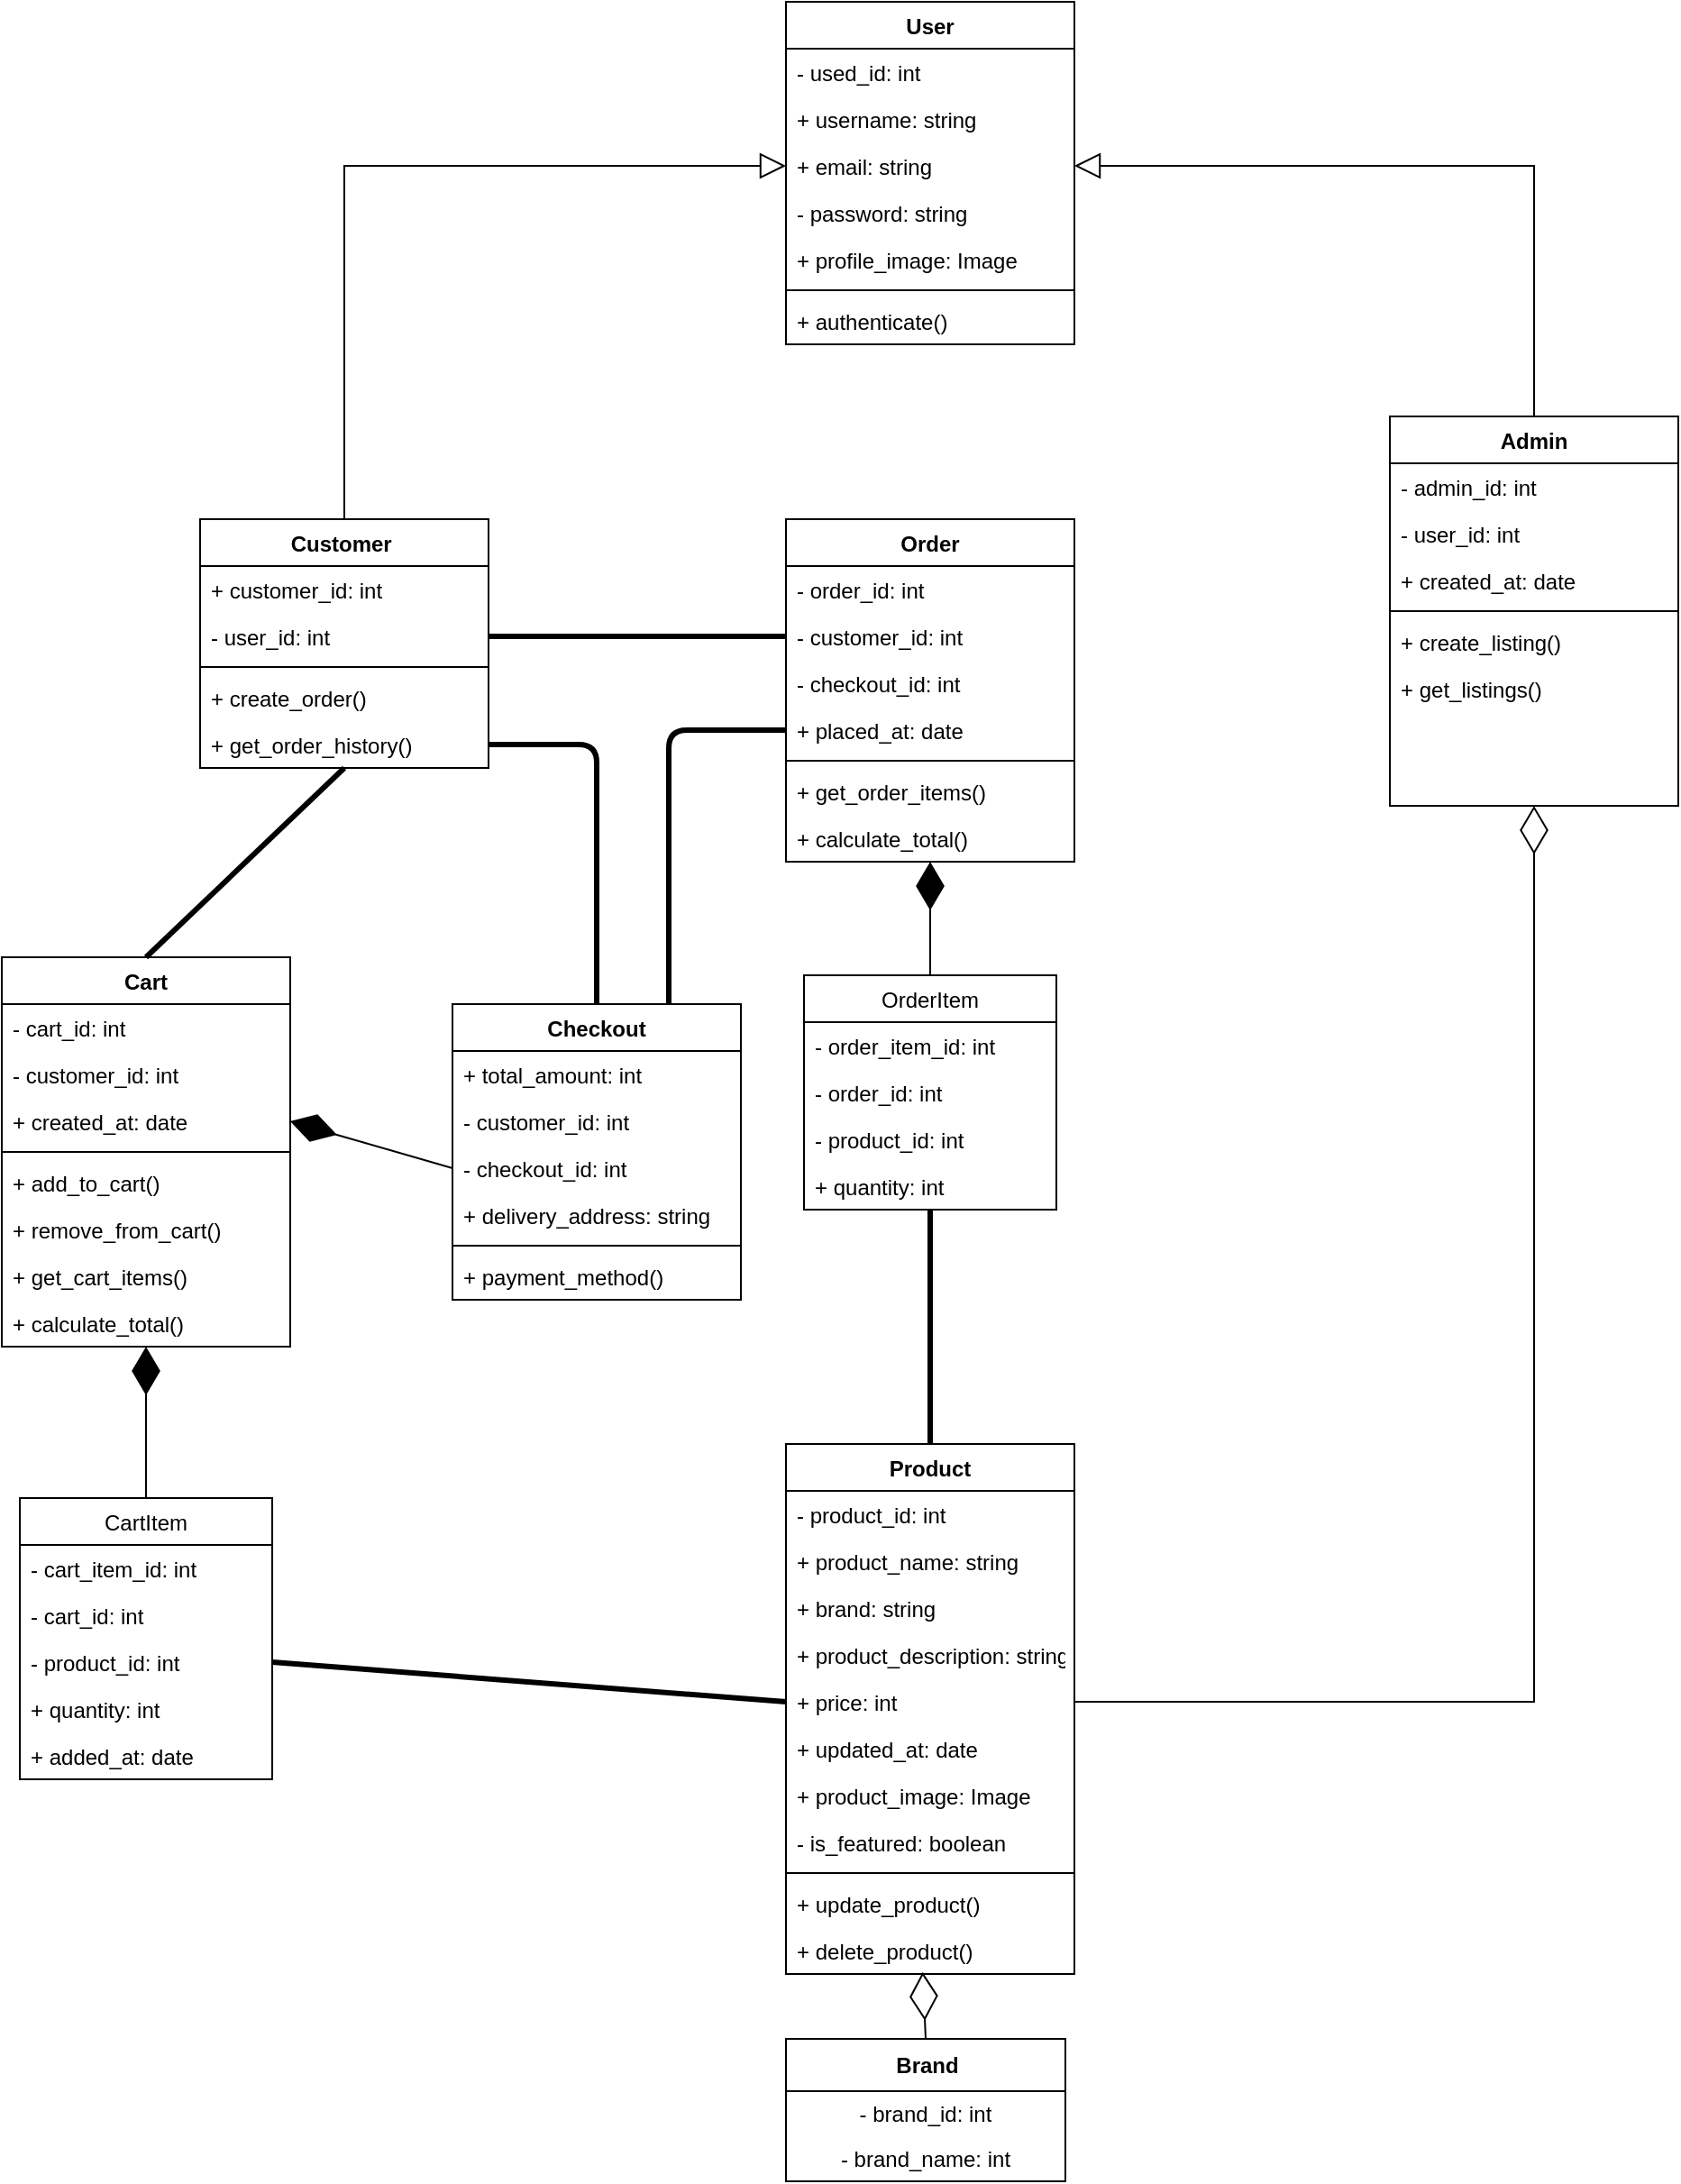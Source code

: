 <mxfile>
    <diagram id="GBC90QQswyy_5zioDBHq" name="Page-1">
        <mxGraphModel dx="2200" dy="878" grid="1" gridSize="10" guides="1" tooltips="1" connect="1" arrows="1" fold="1" page="1" pageScale="1" pageWidth="850" pageHeight="1100" math="0" shadow="0">
            <root>
                <mxCell id="0"/>
                <mxCell id="1" parent="0"/>
                <mxCell id="208" value="User" style="swimlane;fontStyle=1;align=center;verticalAlign=top;childLayout=stackLayout;horizontal=1;startSize=26;horizontalStack=0;resizeParent=1;resizeParentMax=0;resizeLast=0;collapsible=1;marginBottom=0;" parent="1" vertex="1">
                    <mxGeometry x="345" y="20" width="160" height="190" as="geometry"/>
                </mxCell>
                <mxCell id="209" value="- used_id: int" style="text;strokeColor=none;fillColor=none;align=left;verticalAlign=top;spacingLeft=4;spacingRight=4;overflow=hidden;rotatable=0;points=[[0,0.5],[1,0.5]];portConstraint=eastwest;" parent="208" vertex="1">
                    <mxGeometry y="26" width="160" height="26" as="geometry"/>
                </mxCell>
                <mxCell id="269" value="+ username: string" style="text;strokeColor=none;fillColor=none;align=left;verticalAlign=top;spacingLeft=4;spacingRight=4;overflow=hidden;rotatable=0;points=[[0,0.5],[1,0.5]];portConstraint=eastwest;" parent="208" vertex="1">
                    <mxGeometry y="52" width="160" height="26" as="geometry"/>
                </mxCell>
                <mxCell id="270" value="+ email: string" style="text;strokeColor=none;fillColor=none;align=left;verticalAlign=top;spacingLeft=4;spacingRight=4;overflow=hidden;rotatable=0;points=[[0,0.5],[1,0.5]];portConstraint=eastwest;" parent="208" vertex="1">
                    <mxGeometry y="78" width="160" height="26" as="geometry"/>
                </mxCell>
                <mxCell id="272" value="- password: string" style="text;strokeColor=none;fillColor=none;align=left;verticalAlign=top;spacingLeft=4;spacingRight=4;overflow=hidden;rotatable=0;points=[[0,0.5],[1,0.5]];portConstraint=eastwest;" parent="208" vertex="1">
                    <mxGeometry y="104" width="160" height="26" as="geometry"/>
                </mxCell>
                <mxCell id="273" value="+ profile_image: Image" style="text;strokeColor=none;fillColor=none;align=left;verticalAlign=top;spacingLeft=4;spacingRight=4;overflow=hidden;rotatable=0;points=[[0,0.5],[1,0.5]];portConstraint=eastwest;" parent="208" vertex="1">
                    <mxGeometry y="130" width="160" height="26" as="geometry"/>
                </mxCell>
                <mxCell id="210" value="" style="line;strokeWidth=1;fillColor=none;align=left;verticalAlign=middle;spacingTop=-1;spacingLeft=3;spacingRight=3;rotatable=0;labelPosition=right;points=[];portConstraint=eastwest;strokeColor=inherit;" parent="208" vertex="1">
                    <mxGeometry y="156" width="160" height="8" as="geometry"/>
                </mxCell>
                <mxCell id="274" value="+ authenticate()" style="text;strokeColor=none;fillColor=none;align=left;verticalAlign=top;spacingLeft=4;spacingRight=4;overflow=hidden;rotatable=0;points=[[0,0.5],[1,0.5]];portConstraint=eastwest;" parent="208" vertex="1">
                    <mxGeometry y="164" width="160" height="26" as="geometry"/>
                </mxCell>
                <mxCell id="275" value="Customer " style="swimlane;fontStyle=1;align=center;verticalAlign=top;childLayout=stackLayout;horizontal=1;startSize=26;horizontalStack=0;resizeParent=1;resizeParentMax=0;resizeLast=0;collapsible=1;marginBottom=0;" parent="1" vertex="1">
                    <mxGeometry x="20" y="307" width="160" height="138" as="geometry"/>
                </mxCell>
                <mxCell id="276" value="+ customer_id: int" style="text;strokeColor=none;fillColor=none;align=left;verticalAlign=top;spacingLeft=4;spacingRight=4;overflow=hidden;rotatable=0;points=[[0,0.5],[1,0.5]];portConstraint=eastwest;" parent="275" vertex="1">
                    <mxGeometry y="26" width="160" height="26" as="geometry"/>
                </mxCell>
                <mxCell id="279" value="- user_id: int" style="text;strokeColor=none;fillColor=none;align=left;verticalAlign=top;spacingLeft=4;spacingRight=4;overflow=hidden;rotatable=0;points=[[0,0.5],[1,0.5]];portConstraint=eastwest;" parent="275" vertex="1">
                    <mxGeometry y="52" width="160" height="26" as="geometry"/>
                </mxCell>
                <mxCell id="277" value="" style="line;strokeWidth=1;fillColor=none;align=left;verticalAlign=middle;spacingTop=-1;spacingLeft=3;spacingRight=3;rotatable=0;labelPosition=right;points=[];portConstraint=eastwest;strokeColor=inherit;" parent="275" vertex="1">
                    <mxGeometry y="78" width="160" height="8" as="geometry"/>
                </mxCell>
                <mxCell id="278" value="+ create_order()" style="text;strokeColor=none;fillColor=none;align=left;verticalAlign=top;spacingLeft=4;spacingRight=4;overflow=hidden;rotatable=0;points=[[0,0.5],[1,0.5]];portConstraint=eastwest;" parent="275" vertex="1">
                    <mxGeometry y="86" width="160" height="26" as="geometry"/>
                </mxCell>
                <mxCell id="280" value="+ get_order_history()" style="text;strokeColor=none;fillColor=none;align=left;verticalAlign=top;spacingLeft=4;spacingRight=4;overflow=hidden;rotatable=1;points=[[0,0.5],[1,0.5]];portConstraint=eastwest;movable=1;resizable=1;deletable=1;editable=1;connectable=1;" parent="275" vertex="1">
                    <mxGeometry y="112" width="160" height="26" as="geometry"/>
                </mxCell>
                <mxCell id="281" value="Admin" style="swimlane;fontStyle=1;align=center;verticalAlign=top;childLayout=stackLayout;horizontal=1;startSize=26;horizontalStack=0;resizeParent=1;resizeParentMax=0;resizeLast=0;collapsible=1;marginBottom=0;" parent="1" vertex="1">
                    <mxGeometry x="680" y="250" width="160" height="216" as="geometry"/>
                </mxCell>
                <mxCell id="282" value="- admin_id: int" style="text;strokeColor=none;fillColor=none;align=left;verticalAlign=top;spacingLeft=4;spacingRight=4;overflow=hidden;rotatable=0;points=[[0,0.5],[1,0.5]];portConstraint=eastwest;" parent="281" vertex="1">
                    <mxGeometry y="26" width="160" height="26" as="geometry"/>
                </mxCell>
                <mxCell id="283" value="- user_id: int" style="text;strokeColor=none;fillColor=none;align=left;verticalAlign=top;spacingLeft=4;spacingRight=4;overflow=hidden;rotatable=0;points=[[0,0.5],[1,0.5]];portConstraint=eastwest;" parent="281" vertex="1">
                    <mxGeometry y="52" width="160" height="26" as="geometry"/>
                </mxCell>
                <mxCell id="288" value="+ created_at: date" style="text;strokeColor=none;fillColor=none;align=left;verticalAlign=top;spacingLeft=4;spacingRight=4;overflow=hidden;rotatable=0;points=[[0,0.5],[1,0.5]];portConstraint=eastwest;" parent="281" vertex="1">
                    <mxGeometry y="78" width="160" height="26" as="geometry"/>
                </mxCell>
                <mxCell id="284" value="" style="line;strokeWidth=1;fillColor=none;align=left;verticalAlign=middle;spacingTop=-1;spacingLeft=3;spacingRight=3;rotatable=0;labelPosition=right;points=[];portConstraint=eastwest;strokeColor=inherit;" parent="281" vertex="1">
                    <mxGeometry y="104" width="160" height="8" as="geometry"/>
                </mxCell>
                <mxCell id="350" value="" style="group" parent="281" vertex="1" connectable="0">
                    <mxGeometry y="112" width="160" height="104" as="geometry"/>
                </mxCell>
                <mxCell id="285" value="+ create_listing()" style="text;strokeColor=none;fillColor=none;align=left;verticalAlign=top;spacingLeft=4;spacingRight=4;overflow=hidden;rotatable=0;points=[[0,0.5],[1,0.5]];portConstraint=eastwest;" parent="350" vertex="1">
                    <mxGeometry width="160" height="26" as="geometry"/>
                </mxCell>
                <mxCell id="292" value="+ get_listings()" style="text;strokeColor=none;fillColor=none;align=left;verticalAlign=top;spacingLeft=4;spacingRight=4;overflow=hidden;rotatable=0;points=[[0,0.5],[1,0.5]];portConstraint=eastwest;" parent="350" vertex="1">
                    <mxGeometry y="26" width="160" height="26" as="geometry"/>
                </mxCell>
                <mxCell id="293" value="Product" style="swimlane;fontStyle=1;align=center;verticalAlign=top;childLayout=stackLayout;horizontal=1;startSize=26;horizontalStack=0;resizeParent=1;resizeParentMax=0;resizeLast=0;collapsible=1;marginBottom=0;" parent="1" vertex="1">
                    <mxGeometry x="345" y="820" width="160" height="294" as="geometry"/>
                </mxCell>
                <mxCell id="295" value="- product_id: int" style="text;strokeColor=none;fillColor=none;align=left;verticalAlign=top;spacingLeft=4;spacingRight=4;overflow=hidden;rotatable=0;points=[[0,0.5],[1,0.5]];portConstraint=eastwest;" parent="293" vertex="1">
                    <mxGeometry y="26" width="160" height="26" as="geometry"/>
                </mxCell>
                <mxCell id="296" value="+ product_name: string" style="text;strokeColor=none;fillColor=none;align=left;verticalAlign=top;spacingLeft=4;spacingRight=4;overflow=hidden;rotatable=0;points=[[0,0.5],[1,0.5]];portConstraint=eastwest;" parent="293" vertex="1">
                    <mxGeometry y="52" width="160" height="26" as="geometry"/>
                </mxCell>
                <mxCell id="374" value="+ brand: string" style="text;strokeColor=none;fillColor=none;align=left;verticalAlign=top;spacingLeft=4;spacingRight=4;overflow=hidden;rotatable=0;points=[[0,0.5],[1,0.5]];portConstraint=eastwest;" parent="293" vertex="1">
                    <mxGeometry y="78" width="160" height="26" as="geometry"/>
                </mxCell>
                <mxCell id="297" value="+ product_description: string" style="text;strokeColor=none;fillColor=none;align=left;verticalAlign=top;spacingLeft=4;spacingRight=4;overflow=hidden;rotatable=0;points=[[0,0.5],[1,0.5]];portConstraint=eastwest;" parent="293" vertex="1">
                    <mxGeometry y="104" width="160" height="26" as="geometry"/>
                </mxCell>
                <mxCell id="305" value="+ price: int" style="text;strokeColor=none;fillColor=none;align=left;verticalAlign=top;spacingLeft=4;spacingRight=4;overflow=hidden;rotatable=0;points=[[0,0.5],[1,0.5]];portConstraint=eastwest;" parent="293" vertex="1">
                    <mxGeometry y="130" width="160" height="26" as="geometry"/>
                </mxCell>
                <mxCell id="298" value="+ updated_at: date" style="text;strokeColor=none;fillColor=none;align=left;verticalAlign=top;spacingLeft=4;spacingRight=4;overflow=hidden;rotatable=0;points=[[0,0.5],[1,0.5]];portConstraint=eastwest;" parent="293" vertex="1">
                    <mxGeometry y="156" width="160" height="26" as="geometry"/>
                </mxCell>
                <mxCell id="299" value="+ product_image: Image" style="text;strokeColor=none;fillColor=none;align=left;verticalAlign=top;spacingLeft=4;spacingRight=4;overflow=hidden;rotatable=0;points=[[0,0.5],[1,0.5]];portConstraint=eastwest;" parent="293" vertex="1">
                    <mxGeometry y="182" width="160" height="26" as="geometry"/>
                </mxCell>
                <mxCell id="375" value="- is_featured: boolean" style="text;strokeColor=none;fillColor=none;align=left;verticalAlign=top;spacingLeft=4;spacingRight=4;overflow=hidden;rotatable=0;points=[[0,0.5],[1,0.5]];portConstraint=eastwest;" parent="293" vertex="1">
                    <mxGeometry y="208" width="160" height="26" as="geometry"/>
                </mxCell>
                <mxCell id="300" value="" style="line;strokeWidth=1;fillColor=none;align=left;verticalAlign=middle;spacingTop=-1;spacingLeft=3;spacingRight=3;rotatable=0;labelPosition=right;points=[];portConstraint=eastwest;strokeColor=inherit;" parent="293" vertex="1">
                    <mxGeometry y="234" width="160" height="8" as="geometry"/>
                </mxCell>
                <mxCell id="301" value="+ update_product()" style="text;strokeColor=none;fillColor=none;align=left;verticalAlign=top;spacingLeft=4;spacingRight=4;overflow=hidden;rotatable=0;points=[[0,0.5],[1,0.5]];portConstraint=eastwest;" parent="293" vertex="1">
                    <mxGeometry y="242" width="160" height="26" as="geometry"/>
                </mxCell>
                <mxCell id="302" value="+ delete_product()" style="text;strokeColor=none;fillColor=none;align=left;verticalAlign=top;spacingLeft=4;spacingRight=4;overflow=hidden;rotatable=0;points=[[0,0.5],[1,0.5]];portConstraint=eastwest;" parent="293" vertex="1">
                    <mxGeometry y="268" width="160" height="26" as="geometry"/>
                </mxCell>
                <mxCell id="306" value="Cart" style="swimlane;fontStyle=1;align=center;verticalAlign=top;childLayout=stackLayout;horizontal=1;startSize=26;horizontalStack=0;resizeParent=1;resizeParentMax=0;resizeLast=0;collapsible=1;marginBottom=0;" parent="1" vertex="1">
                    <mxGeometry x="-90" y="550" width="160" height="216" as="geometry"/>
                </mxCell>
                <mxCell id="307" value="- cart_id: int" style="text;strokeColor=none;fillColor=none;align=left;verticalAlign=top;spacingLeft=4;spacingRight=4;overflow=hidden;rotatable=0;points=[[0,0.5],[1,0.5]];portConstraint=eastwest;" parent="306" vertex="1">
                    <mxGeometry y="26" width="160" height="26" as="geometry"/>
                </mxCell>
                <mxCell id="308" value="- customer_id: int" style="text;strokeColor=none;fillColor=none;align=left;verticalAlign=top;spacingLeft=4;spacingRight=4;overflow=hidden;rotatable=0;points=[[0,0.5],[1,0.5]];portConstraint=eastwest;" parent="306" vertex="1">
                    <mxGeometry y="52" width="160" height="26" as="geometry"/>
                </mxCell>
                <mxCell id="311" value="+ created_at: date" style="text;strokeColor=none;fillColor=none;align=left;verticalAlign=top;spacingLeft=4;spacingRight=4;overflow=hidden;rotatable=0;points=[[0,0.5],[1,0.5]];portConstraint=eastwest;" parent="306" vertex="1">
                    <mxGeometry y="78" width="160" height="26" as="geometry"/>
                </mxCell>
                <mxCell id="313" value="" style="line;strokeWidth=1;fillColor=none;align=left;verticalAlign=middle;spacingTop=-1;spacingLeft=3;spacingRight=3;rotatable=0;labelPosition=right;points=[];portConstraint=eastwest;strokeColor=inherit;" parent="306" vertex="1">
                    <mxGeometry y="104" width="160" height="8" as="geometry"/>
                </mxCell>
                <mxCell id="348" value="" style="group" parent="306" vertex="1" connectable="0">
                    <mxGeometry y="112" width="160" height="104" as="geometry"/>
                </mxCell>
                <mxCell id="314" value="+ add_to_cart()" style="text;strokeColor=none;fillColor=none;align=left;verticalAlign=top;spacingLeft=4;spacingRight=4;overflow=hidden;rotatable=0;points=[[0,0.5],[1,0.5]];portConstraint=eastwest;" parent="348" vertex="1">
                    <mxGeometry width="160" height="26" as="geometry"/>
                </mxCell>
                <mxCell id="315" value="+ remove_from_cart()" style="text;strokeColor=none;fillColor=none;align=left;verticalAlign=top;spacingLeft=4;spacingRight=4;overflow=hidden;rotatable=0;points=[[0,0.5],[1,0.5]];portConstraint=eastwest;" parent="348" vertex="1">
                    <mxGeometry y="26" width="160" height="26" as="geometry"/>
                </mxCell>
                <mxCell id="316" value="+ get_cart_items()" style="text;strokeColor=none;fillColor=none;align=left;verticalAlign=top;spacingLeft=4;spacingRight=4;overflow=hidden;rotatable=0;points=[[0,0.5],[1,0.5]];portConstraint=eastwest;" parent="348" vertex="1">
                    <mxGeometry y="52" width="160" height="26" as="geometry"/>
                </mxCell>
                <mxCell id="317" value="+ calculate_total()" style="text;strokeColor=none;fillColor=none;align=left;verticalAlign=top;spacingLeft=4;spacingRight=4;overflow=hidden;rotatable=0;points=[[0,0.5],[1,0.5]];portConstraint=eastwest;" parent="348" vertex="1">
                    <mxGeometry y="78" width="160" height="26" as="geometry"/>
                </mxCell>
                <mxCell id="318" value="CartItem" style="swimlane;fontStyle=0;childLayout=stackLayout;horizontal=1;startSize=26;fillColor=none;horizontalStack=0;resizeParent=1;resizeParentMax=0;resizeLast=0;collapsible=1;marginBottom=0;" parent="1" vertex="1">
                    <mxGeometry x="-80" y="850" width="140" height="156" as="geometry"/>
                </mxCell>
                <mxCell id="319" value="- cart_item_id: int" style="text;strokeColor=none;fillColor=none;align=left;verticalAlign=top;spacingLeft=4;spacingRight=4;overflow=hidden;rotatable=0;points=[[0,0.5],[1,0.5]];portConstraint=eastwest;" parent="318" vertex="1">
                    <mxGeometry y="26" width="140" height="26" as="geometry"/>
                </mxCell>
                <mxCell id="320" value="- cart_id: int" style="text;strokeColor=none;fillColor=none;align=left;verticalAlign=top;spacingLeft=4;spacingRight=4;overflow=hidden;rotatable=0;points=[[0,0.5],[1,0.5]];portConstraint=eastwest;" parent="318" vertex="1">
                    <mxGeometry y="52" width="140" height="26" as="geometry"/>
                </mxCell>
                <mxCell id="321" value="- product_id: int" style="text;strokeColor=none;fillColor=none;align=left;verticalAlign=top;spacingLeft=4;spacingRight=4;overflow=hidden;rotatable=0;points=[[0,0.5],[1,0.5]];portConstraint=eastwest;" parent="318" vertex="1">
                    <mxGeometry y="78" width="140" height="26" as="geometry"/>
                </mxCell>
                <mxCell id="322" value="+ quantity: int" style="text;strokeColor=none;fillColor=none;align=left;verticalAlign=top;spacingLeft=4;spacingRight=4;overflow=hidden;rotatable=0;points=[[0,0.5],[1,0.5]];portConstraint=eastwest;" parent="318" vertex="1">
                    <mxGeometry y="104" width="140" height="26" as="geometry"/>
                </mxCell>
                <mxCell id="323" value="+ added_at: date" style="text;strokeColor=none;fillColor=none;align=left;verticalAlign=top;spacingLeft=4;spacingRight=4;overflow=hidden;rotatable=0;points=[[0,0.5],[1,0.5]];portConstraint=eastwest;" parent="318" vertex="1">
                    <mxGeometry y="130" width="140" height="26" as="geometry"/>
                </mxCell>
                <mxCell id="324" value="Order" style="swimlane;fontStyle=1;align=center;verticalAlign=top;childLayout=stackLayout;horizontal=1;startSize=26;horizontalStack=0;resizeParent=1;resizeParentMax=0;resizeLast=0;collapsible=1;marginBottom=0;" parent="1" vertex="1">
                    <mxGeometry x="345" y="307" width="160" height="190" as="geometry"/>
                </mxCell>
                <mxCell id="325" value="- order_id: int" style="text;strokeColor=none;fillColor=none;align=left;verticalAlign=top;spacingLeft=4;spacingRight=4;overflow=hidden;rotatable=0;points=[[0,0.5],[1,0.5]];portConstraint=eastwest;" parent="324" vertex="1">
                    <mxGeometry y="26" width="160" height="26" as="geometry"/>
                </mxCell>
                <mxCell id="326" value="- customer_id: int" style="text;strokeColor=none;fillColor=none;align=left;verticalAlign=top;spacingLeft=4;spacingRight=4;overflow=hidden;rotatable=0;points=[[0,0.5],[1,0.5]];portConstraint=eastwest;" parent="324" vertex="1">
                    <mxGeometry y="52" width="160" height="26" as="geometry"/>
                </mxCell>
                <mxCell id="373" value="- checkout_id: int" style="text;strokeColor=none;fillColor=none;align=left;verticalAlign=top;spacingLeft=4;spacingRight=4;overflow=hidden;rotatable=0;points=[[0,0.5],[1,0.5]];portConstraint=eastwest;" parent="324" vertex="1">
                    <mxGeometry y="78" width="160" height="26" as="geometry"/>
                </mxCell>
                <mxCell id="327" value="+ placed_at: date" style="text;strokeColor=none;fillColor=none;align=left;verticalAlign=top;spacingLeft=4;spacingRight=4;overflow=hidden;rotatable=0;points=[[0,0.5],[1,0.5]];portConstraint=eastwest;" parent="324" vertex="1">
                    <mxGeometry y="104" width="160" height="26" as="geometry"/>
                </mxCell>
                <mxCell id="328" value="" style="line;strokeWidth=1;fillColor=none;align=left;verticalAlign=middle;spacingTop=-1;spacingLeft=3;spacingRight=3;rotatable=0;labelPosition=right;points=[];portConstraint=eastwest;strokeColor=inherit;" parent="324" vertex="1">
                    <mxGeometry y="130" width="160" height="8" as="geometry"/>
                </mxCell>
                <mxCell id="343" value="" style="group" parent="324" vertex="1" connectable="0">
                    <mxGeometry y="138" width="160" height="52" as="geometry"/>
                </mxCell>
                <mxCell id="331" value="+ get_order_items()" style="text;strokeColor=none;fillColor=none;align=left;verticalAlign=top;spacingLeft=4;spacingRight=4;overflow=hidden;rotatable=0;points=[[0,0.5],[1,0.5]];portConstraint=eastwest;" parent="343" vertex="1">
                    <mxGeometry width="160" height="26" as="geometry"/>
                </mxCell>
                <mxCell id="332" value="+ calculate_total()" style="text;strokeColor=none;fillColor=none;align=left;verticalAlign=top;spacingLeft=4;spacingRight=4;overflow=hidden;rotatable=0;points=[[0,0.5],[1,0.5]];portConstraint=eastwest;" parent="343" vertex="1">
                    <mxGeometry y="26" width="160" height="26" as="geometry"/>
                </mxCell>
                <mxCell id="333" value="OrderItem" style="swimlane;fontStyle=0;childLayout=stackLayout;horizontal=1;startSize=26;fillColor=none;horizontalStack=0;resizeParent=1;resizeParentMax=0;resizeLast=0;collapsible=1;marginBottom=0;" parent="1" vertex="1">
                    <mxGeometry x="355" y="560" width="140" height="130" as="geometry"/>
                </mxCell>
                <mxCell id="334" value="- order_item_id: int" style="text;strokeColor=none;fillColor=none;align=left;verticalAlign=top;spacingLeft=4;spacingRight=4;overflow=hidden;rotatable=0;points=[[0,0.5],[1,0.5]];portConstraint=eastwest;" parent="333" vertex="1">
                    <mxGeometry y="26" width="140" height="26" as="geometry"/>
                </mxCell>
                <mxCell id="335" value="- order_id: int" style="text;strokeColor=none;fillColor=none;align=left;verticalAlign=top;spacingLeft=4;spacingRight=4;overflow=hidden;rotatable=0;points=[[0,0.5],[1,0.5]];portConstraint=eastwest;" parent="333" vertex="1">
                    <mxGeometry y="52" width="140" height="26" as="geometry"/>
                </mxCell>
                <mxCell id="336" value="- product_id: int" style="text;strokeColor=none;fillColor=none;align=left;verticalAlign=top;spacingLeft=4;spacingRight=4;overflow=hidden;rotatable=0;points=[[0,0.5],[1,0.5]];portConstraint=eastwest;" parent="333" vertex="1">
                    <mxGeometry y="78" width="140" height="26" as="geometry"/>
                </mxCell>
                <mxCell id="337" value="+ quantity: int" style="text;strokeColor=none;fillColor=none;align=left;verticalAlign=top;spacingLeft=4;spacingRight=4;overflow=hidden;rotatable=1;points=[[0,0.5],[1,0.5]];portConstraint=eastwest;movable=1;resizable=1;deletable=1;editable=1;connectable=1;" parent="333" vertex="1">
                    <mxGeometry y="104" width="140" height="26" as="geometry"/>
                </mxCell>
                <mxCell id="339" value="" style="endArrow=none;startArrow=none;endFill=0;startFill=0;endSize=8;html=1;verticalAlign=bottom;labelBackgroundColor=none;strokeWidth=3;rounded=0;entryX=0;entryY=0.5;entryDx=0;entryDy=0;exitX=1;exitY=0.5;exitDx=0;exitDy=0;" parent="1" source="279" target="326" edge="1">
                    <mxGeometry width="160" relative="1" as="geometry">
                        <mxPoint x="130" y="490" as="sourcePoint"/>
                        <mxPoint x="290" y="490" as="targetPoint"/>
                    </mxGeometry>
                </mxCell>
                <mxCell id="340" value="" style="edgeStyle=orthogonalEdgeStyle;html=1;endSize=12;endArrow=block;endFill=0;rounded=0;exitX=0.5;exitY=0;exitDx=0;exitDy=0;entryX=0;entryY=0.5;entryDx=0;entryDy=0;" parent="1" source="275" target="270" edge="1">
                    <mxGeometry width="160" relative="1" as="geometry">
                        <mxPoint x="230" y="360" as="sourcePoint"/>
                        <mxPoint x="390" y="360" as="targetPoint"/>
                    </mxGeometry>
                </mxCell>
                <mxCell id="341" value="" style="edgeStyle=orthogonalEdgeStyle;html=1;endSize=12;endArrow=block;endFill=0;rounded=0;entryX=1;entryY=0.5;entryDx=0;entryDy=0;exitX=0.5;exitY=0;exitDx=0;exitDy=0;" parent="1" source="281" target="270" edge="1">
                    <mxGeometry width="160" relative="1" as="geometry">
                        <mxPoint x="320" y="360" as="sourcePoint"/>
                        <mxPoint x="480" y="360" as="targetPoint"/>
                    </mxGeometry>
                </mxCell>
                <mxCell id="346" value="" style="endArrow=diamondThin;endFill=1;endSize=24;html=1;rounded=0;entryX=0.5;entryY=1;entryDx=0;entryDy=0;" parent="1" source="333" target="324" edge="1">
                    <mxGeometry width="160" relative="1" as="geometry">
                        <mxPoint x="130" y="600" as="sourcePoint"/>
                        <mxPoint x="350" y="510" as="targetPoint"/>
                    </mxGeometry>
                </mxCell>
                <mxCell id="347" value="" style="endArrow=diamondThin;endFill=1;endSize=24;html=1;rounded=0;exitX=0.5;exitY=0;exitDx=0;exitDy=0;entryX=0.5;entryY=1;entryDx=0;entryDy=0;" parent="1" source="318" target="306" edge="1">
                    <mxGeometry width="160" relative="1" as="geometry">
                        <mxPoint x="-20.62" y="859.0" as="sourcePoint"/>
                        <mxPoint x="-10" y="770" as="targetPoint"/>
                    </mxGeometry>
                </mxCell>
                <mxCell id="349" value="" style="endArrow=diamondThin;endFill=0;endSize=24;html=1;rounded=0;exitX=1;exitY=0.5;exitDx=0;exitDy=0;entryX=0.5;entryY=1;entryDx=0;entryDy=0;edgeStyle=orthogonalEdgeStyle;" parent="1" source="305" target="281" edge="1">
                    <mxGeometry width="160" relative="1" as="geometry">
                        <mxPoint x="320" y="740" as="sourcePoint"/>
                        <mxPoint x="770" y="680" as="targetPoint"/>
                    </mxGeometry>
                </mxCell>
                <mxCell id="351" value="" style="endArrow=none;startArrow=none;endFill=0;startFill=0;endSize=8;html=1;verticalAlign=bottom;labelBackgroundColor=none;strokeWidth=3;rounded=0;entryX=0;entryY=0.5;entryDx=0;entryDy=0;exitX=1;exitY=0.5;exitDx=0;exitDy=0;" parent="1" source="321" target="305" edge="1">
                    <mxGeometry width="160" relative="1" as="geometry">
                        <mxPoint x="180" y="920" as="sourcePoint"/>
                        <mxPoint x="335" y="920" as="targetPoint"/>
                    </mxGeometry>
                </mxCell>
                <mxCell id="352" value="" style="endArrow=none;startArrow=none;endFill=0;startFill=0;endSize=8;html=1;verticalAlign=bottom;labelBackgroundColor=none;strokeWidth=3;rounded=0;entryX=0.5;entryY=1;entryDx=0;entryDy=0;" parent="1" source="293" target="333" edge="1">
                    <mxGeometry width="160" relative="1" as="geometry">
                        <mxPoint x="330" y="730" as="sourcePoint"/>
                        <mxPoint x="430" y="700" as="targetPoint"/>
                    </mxGeometry>
                </mxCell>
                <mxCell id="354" value="" style="endArrow=none;startArrow=none;endFill=0;startFill=0;endSize=8;html=1;verticalAlign=bottom;labelBackgroundColor=none;strokeWidth=3;rounded=0;exitX=0.5;exitY=0;exitDx=0;exitDy=0;entryX=0.5;entryY=1;entryDx=0;entryDy=0;" parent="1" source="306" target="275" edge="1">
                    <mxGeometry width="160" relative="1" as="geometry">
                        <mxPoint x="90" y="550" as="sourcePoint"/>
                        <mxPoint x="100" y="460" as="targetPoint"/>
                    </mxGeometry>
                </mxCell>
                <mxCell id="355" value="Brand" style="swimlane;fontStyle=1;align=center;verticalAlign=middle;childLayout=stackLayout;horizontal=1;startSize=29;horizontalStack=0;resizeParent=1;resizeParentMax=0;resizeLast=0;collapsible=0;marginBottom=0;html=1;" parent="1" vertex="1">
                    <mxGeometry x="345" y="1150" width="155" height="79" as="geometry"/>
                </mxCell>
                <mxCell id="356" value="- brand_id: int" style="text;html=1;strokeColor=none;fillColor=none;align=center;verticalAlign=middle;spacingLeft=4;spacingRight=4;overflow=hidden;rotatable=0;points=[[0,0.5],[1,0.5]];portConstraint=eastwest;" parent="355" vertex="1">
                    <mxGeometry y="29" width="155" height="25" as="geometry"/>
                </mxCell>
                <mxCell id="358" value="- brand_name: int" style="text;html=1;strokeColor=none;fillColor=none;align=center;verticalAlign=middle;spacingLeft=4;spacingRight=4;overflow=hidden;rotatable=0;points=[[0,0.5],[1,0.5]];portConstraint=eastwest;" parent="355" vertex="1">
                    <mxGeometry y="54" width="155" height="25" as="geometry"/>
                </mxCell>
                <mxCell id="362" value="" style="endArrow=diamondThin;endFill=0;endSize=24;html=1;entryX=0.474;entryY=0.959;entryDx=0;entryDy=0;entryPerimeter=0;exitX=0.5;exitY=0;exitDx=0;exitDy=0;" parent="1" source="355" target="302" edge="1">
                    <mxGeometry width="160" relative="1" as="geometry">
                        <mxPoint x="380" y="1080" as="sourcePoint"/>
                        <mxPoint x="540" y="1080" as="targetPoint"/>
                    </mxGeometry>
                </mxCell>
                <mxCell id="363" value="Checkout" style="swimlane;fontStyle=1;align=center;verticalAlign=top;childLayout=stackLayout;horizontal=1;startSize=26;horizontalStack=0;resizeParent=1;resizeParentMax=0;resizeLast=0;collapsible=1;marginBottom=0;" parent="1" vertex="1">
                    <mxGeometry x="160" y="576" width="160" height="164" as="geometry"/>
                </mxCell>
                <mxCell id="364" value="+ total_amount: int" style="text;strokeColor=none;fillColor=none;align=left;verticalAlign=top;spacingLeft=4;spacingRight=4;overflow=hidden;rotatable=0;points=[[0,0.5],[1,0.5]];portConstraint=eastwest;" parent="363" vertex="1">
                    <mxGeometry y="26" width="160" height="26" as="geometry"/>
                </mxCell>
                <mxCell id="370" value="- customer_id: int" style="text;strokeColor=none;fillColor=none;align=left;verticalAlign=top;spacingLeft=4;spacingRight=4;overflow=hidden;rotatable=0;points=[[0,0.5],[1,0.5]];portConstraint=eastwest;" parent="363" vertex="1">
                    <mxGeometry y="52" width="160" height="26" as="geometry"/>
                </mxCell>
                <mxCell id="368" value="- checkout_id: int" style="text;strokeColor=none;fillColor=none;align=left;verticalAlign=top;spacingLeft=4;spacingRight=4;overflow=hidden;rotatable=0;points=[[0,0.5],[1,0.5]];portConstraint=eastwest;" parent="363" vertex="1">
                    <mxGeometry y="78" width="160" height="26" as="geometry"/>
                </mxCell>
                <mxCell id="367" value="+ delivery_address: string" style="text;strokeColor=none;fillColor=none;align=left;verticalAlign=top;spacingLeft=4;spacingRight=4;overflow=hidden;rotatable=0;points=[[0,0.5],[1,0.5]];portConstraint=eastwest;" parent="363" vertex="1">
                    <mxGeometry y="104" width="160" height="26" as="geometry"/>
                </mxCell>
                <mxCell id="365" value="" style="line;strokeWidth=1;fillColor=none;align=left;verticalAlign=middle;spacingTop=-1;spacingLeft=3;spacingRight=3;rotatable=0;labelPosition=right;points=[];portConstraint=eastwest;strokeColor=inherit;" parent="363" vertex="1">
                    <mxGeometry y="130" width="160" height="8" as="geometry"/>
                </mxCell>
                <mxCell id="366" value="+ payment_method()" style="text;strokeColor=none;fillColor=none;align=left;verticalAlign=top;spacingLeft=4;spacingRight=4;overflow=hidden;rotatable=0;points=[[0,0.5],[1,0.5]];portConstraint=eastwest;" parent="363" vertex="1">
                    <mxGeometry y="138" width="160" height="26" as="geometry"/>
                </mxCell>
                <mxCell id="369" value="" style="endArrow=diamondThin;endFill=1;endSize=24;html=1;exitX=0;exitY=0.5;exitDx=0;exitDy=0;entryX=1;entryY=0.5;entryDx=0;entryDy=0;" parent="1" source="368" target="311" edge="1">
                    <mxGeometry width="160" relative="1" as="geometry">
                        <mxPoint x="-80" y="620" as="sourcePoint"/>
                        <mxPoint x="80" y="620" as="targetPoint"/>
                    </mxGeometry>
                </mxCell>
                <mxCell id="371" value="" style="endArrow=none;startArrow=none;endFill=0;startFill=0;endSize=8;html=1;verticalAlign=bottom;labelBackgroundColor=none;strokeWidth=3;entryX=1;entryY=0.5;entryDx=0;entryDy=0;exitX=0.5;exitY=0;exitDx=0;exitDy=0;edgeStyle=orthogonalEdgeStyle;" parent="1" source="363" target="280" edge="1">
                    <mxGeometry width="160" relative="1" as="geometry">
                        <mxPoint x="30" y="630" as="sourcePoint"/>
                        <mxPoint x="190" y="630" as="targetPoint"/>
                    </mxGeometry>
                </mxCell>
                <mxCell id="372" value="" style="endArrow=none;startArrow=none;endFill=0;startFill=0;endSize=8;html=1;verticalAlign=bottom;labelBackgroundColor=none;strokeWidth=3;entryX=0;entryY=0.5;entryDx=0;entryDy=0;exitX=0.75;exitY=0;exitDx=0;exitDy=0;edgeStyle=orthogonalEdgeStyle;" parent="1" source="363" target="327" edge="1">
                    <mxGeometry width="160" relative="1" as="geometry">
                        <mxPoint x="260" y="610" as="sourcePoint"/>
                        <mxPoint x="190" y="442" as="targetPoint"/>
                    </mxGeometry>
                </mxCell>
            </root>
        </mxGraphModel>
    </diagram>
</mxfile>